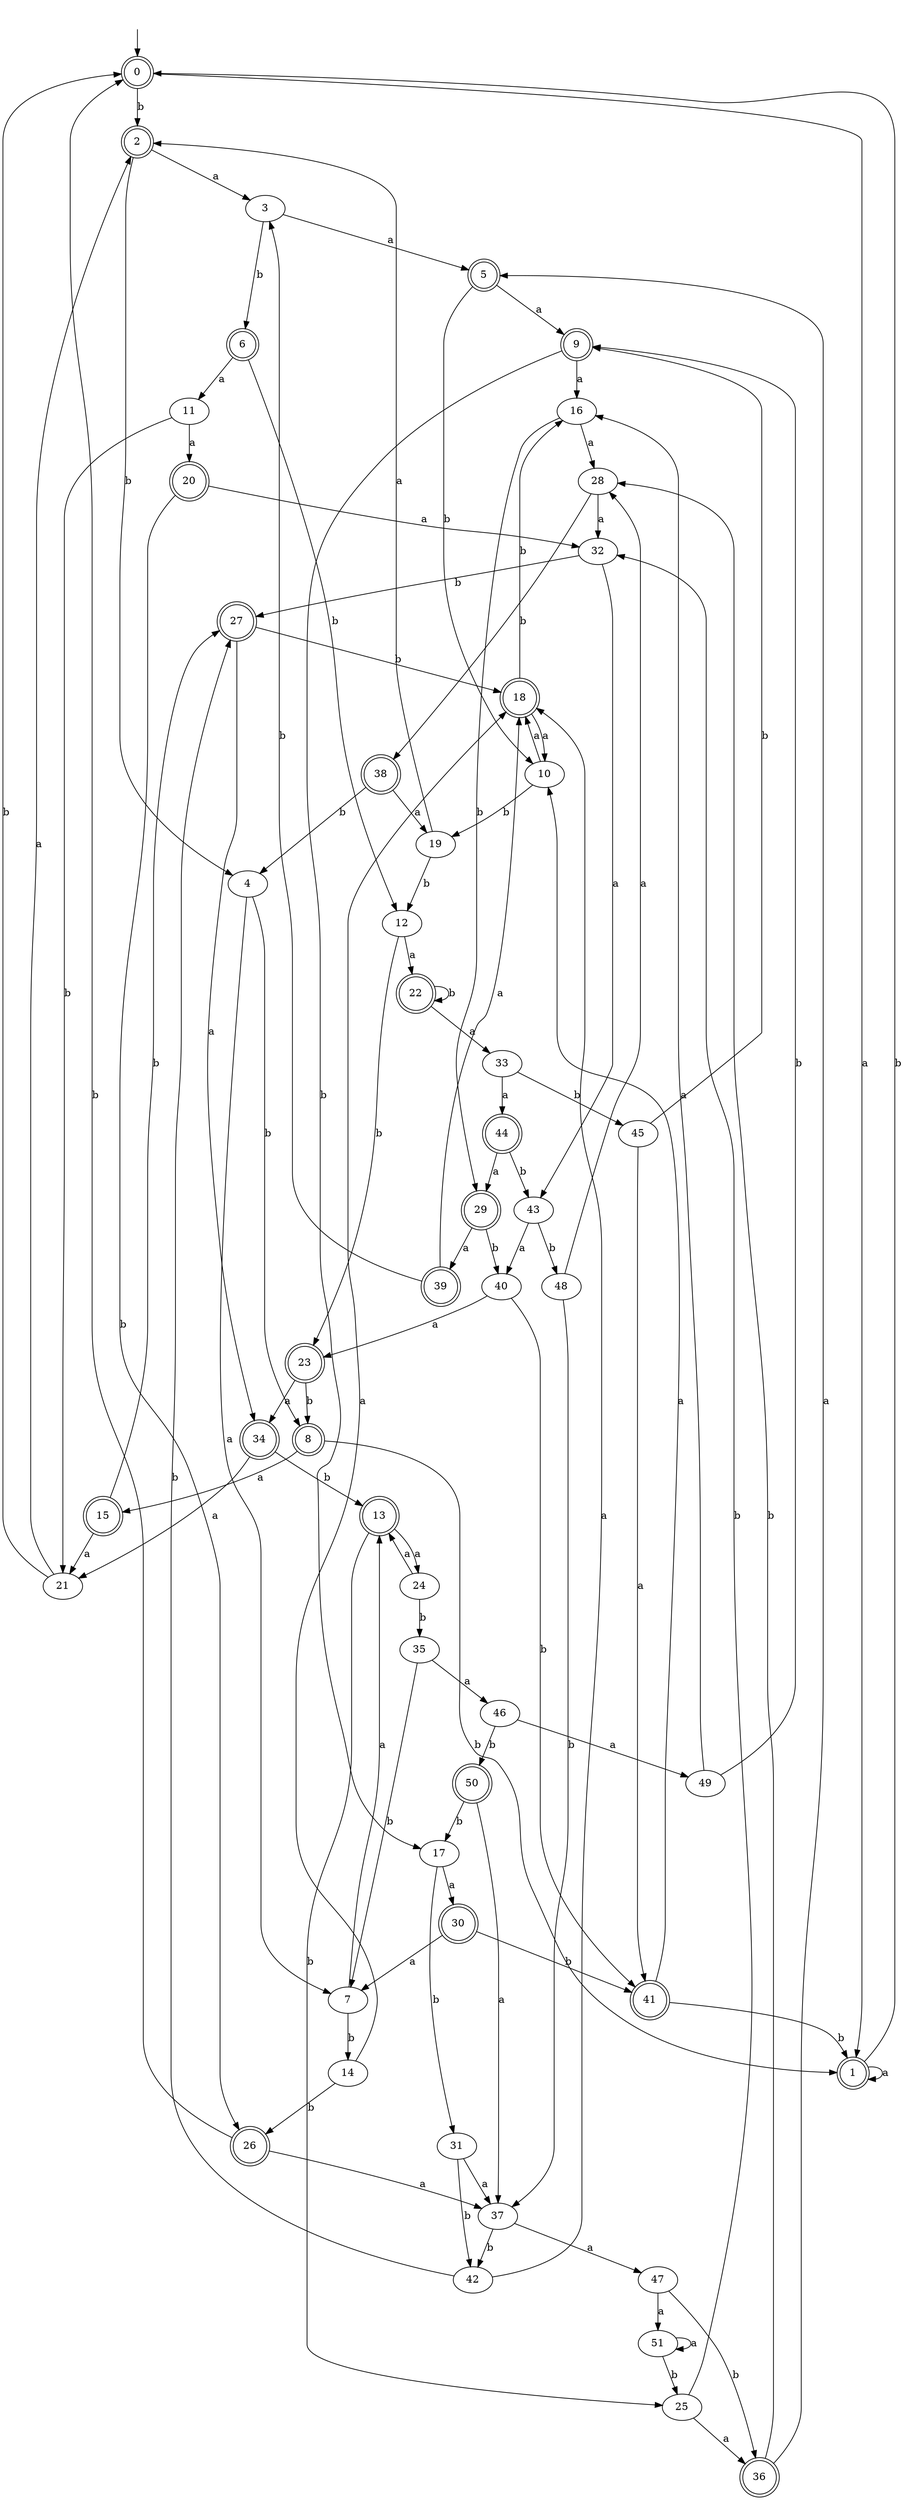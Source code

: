 digraph RandomDFA {
  __start0 [label="", shape=none];
  __start0 -> 0 [label=""];
  0 [shape=circle] [shape=doublecircle]
  0 -> 1 [label="a"]
  0 -> 2 [label="b"]
  1 [shape=doublecircle]
  1 -> 1 [label="a"]
  1 -> 0 [label="b"]
  2 [shape=doublecircle]
  2 -> 3 [label="a"]
  2 -> 4 [label="b"]
  3
  3 -> 5 [label="a"]
  3 -> 6 [label="b"]
  4
  4 -> 7 [label="a"]
  4 -> 8 [label="b"]
  5 [shape=doublecircle]
  5 -> 9 [label="a"]
  5 -> 10 [label="b"]
  6 [shape=doublecircle]
  6 -> 11 [label="a"]
  6 -> 12 [label="b"]
  7
  7 -> 13 [label="a"]
  7 -> 14 [label="b"]
  8 [shape=doublecircle]
  8 -> 15 [label="a"]
  8 -> 1 [label="b"]
  9 [shape=doublecircle]
  9 -> 16 [label="a"]
  9 -> 17 [label="b"]
  10
  10 -> 18 [label="a"]
  10 -> 19 [label="b"]
  11
  11 -> 20 [label="a"]
  11 -> 21 [label="b"]
  12
  12 -> 22 [label="a"]
  12 -> 23 [label="b"]
  13 [shape=doublecircle]
  13 -> 24 [label="a"]
  13 -> 25 [label="b"]
  14
  14 -> 18 [label="a"]
  14 -> 26 [label="b"]
  15 [shape=doublecircle]
  15 -> 21 [label="a"]
  15 -> 27 [label="b"]
  16
  16 -> 28 [label="a"]
  16 -> 29 [label="b"]
  17
  17 -> 30 [label="a"]
  17 -> 31 [label="b"]
  18 [shape=doublecircle]
  18 -> 10 [label="a"]
  18 -> 16 [label="b"]
  19
  19 -> 2 [label="a"]
  19 -> 12 [label="b"]
  20 [shape=doublecircle]
  20 -> 32 [label="a"]
  20 -> 26 [label="b"]
  21
  21 -> 2 [label="a"]
  21 -> 0 [label="b"]
  22 [shape=doublecircle]
  22 -> 33 [label="a"]
  22 -> 22 [label="b"]
  23 [shape=doublecircle]
  23 -> 34 [label="a"]
  23 -> 8 [label="b"]
  24
  24 -> 13 [label="a"]
  24 -> 35 [label="b"]
  25
  25 -> 36 [label="a"]
  25 -> 32 [label="b"]
  26 [shape=doublecircle]
  26 -> 37 [label="a"]
  26 -> 0 [label="b"]
  27 [shape=doublecircle]
  27 -> 34 [label="a"]
  27 -> 18 [label="b"]
  28
  28 -> 32 [label="a"]
  28 -> 38 [label="b"]
  29 [shape=doublecircle]
  29 -> 39 [label="a"]
  29 -> 40 [label="b"]
  30 [shape=doublecircle]
  30 -> 7 [label="a"]
  30 -> 41 [label="b"]
  31
  31 -> 37 [label="a"]
  31 -> 42 [label="b"]
  32
  32 -> 43 [label="a"]
  32 -> 27 [label="b"]
  33
  33 -> 44 [label="a"]
  33 -> 45 [label="b"]
  34 [shape=doublecircle]
  34 -> 21 [label="a"]
  34 -> 13 [label="b"]
  35
  35 -> 46 [label="a"]
  35 -> 7 [label="b"]
  36 [shape=doublecircle]
  36 -> 5 [label="a"]
  36 -> 28 [label="b"]
  37
  37 -> 47 [label="a"]
  37 -> 42 [label="b"]
  38 [shape=doublecircle]
  38 -> 19 [label="a"]
  38 -> 4 [label="b"]
  39 [shape=doublecircle]
  39 -> 18 [label="a"]
  39 -> 3 [label="b"]
  40
  40 -> 23 [label="a"]
  40 -> 41 [label="b"]
  41 [shape=doublecircle]
  41 -> 10 [label="a"]
  41 -> 1 [label="b"]
  42
  42 -> 18 [label="a"]
  42 -> 27 [label="b"]
  43
  43 -> 40 [label="a"]
  43 -> 48 [label="b"]
  44 [shape=doublecircle]
  44 -> 29 [label="a"]
  44 -> 43 [label="b"]
  45
  45 -> 41 [label="a"]
  45 -> 9 [label="b"]
  46
  46 -> 49 [label="a"]
  46 -> 50 [label="b"]
  47
  47 -> 51 [label="a"]
  47 -> 36 [label="b"]
  48
  48 -> 28 [label="a"]
  48 -> 37 [label="b"]
  49
  49 -> 16 [label="a"]
  49 -> 9 [label="b"]
  50 [shape=doublecircle]
  50 -> 37 [label="a"]
  50 -> 17 [label="b"]
  51
  51 -> 51 [label="a"]
  51 -> 25 [label="b"]
}
